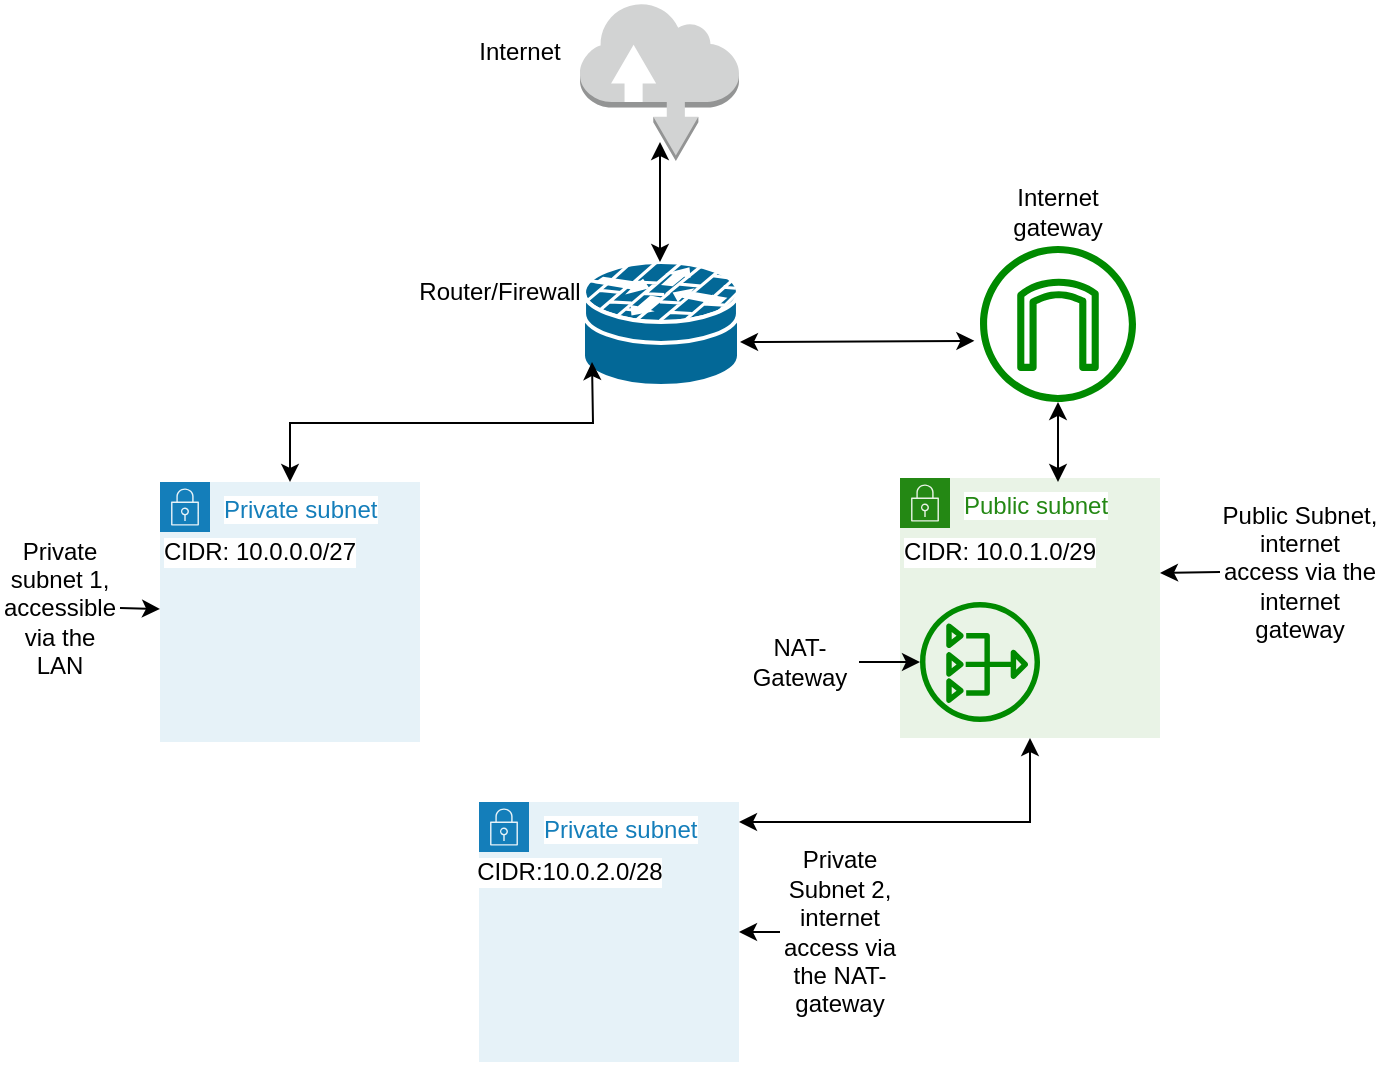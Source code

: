 <mxfile version="15.6.6" type="github" pages="2">
  <diagram id="aAHr1Oo4rQOUyKczvmMj" name="Page-1">
    <mxGraphModel dx="1038" dy="579" grid="1" gridSize="10" guides="1" tooltips="1" connect="1" arrows="1" fold="1" page="1" pageScale="1" pageWidth="850" pageHeight="1100" math="0" shadow="0">
      <root>
        <mxCell id="0" />
        <mxCell id="1" parent="0" />
        <mxCell id="W7g73VPULSKccZMb6CO4-4" value="" style="outlineConnect=0;dashed=0;verticalLabelPosition=bottom;verticalAlign=top;align=center;html=1;shape=mxgraph.aws3.internet;fillColor=#D2D3D3;gradientColor=none;labelBackgroundColor=default;fontColor=default;strokeColor=default;" vertex="1" parent="1">
          <mxGeometry x="400" width="79.5" height="79.5" as="geometry" />
        </mxCell>
        <mxCell id="W7g73VPULSKccZMb6CO4-5" value="" style="shape=mxgraph.cisco.security.router_firewall;html=1;pointerEvents=1;dashed=0;fillColor=#036897;strokeColor=#ffffff;strokeWidth=2;verticalLabelPosition=bottom;verticalAlign=top;align=center;outlineConnect=0;labelBackgroundColor=default;fontColor=default;" vertex="1" parent="1">
          <mxGeometry x="401.5" y="130" width="78" height="62" as="geometry" />
        </mxCell>
        <mxCell id="W7g73VPULSKccZMb6CO4-6" value="" style="endArrow=classic;startArrow=classic;html=1;rounded=0;fontColor=default;strokeColor=default;labelBackgroundColor=default;" edge="1" parent="1">
          <mxGeometry width="50" height="50" relative="1" as="geometry">
            <mxPoint x="440" y="130" as="sourcePoint" />
            <mxPoint x="440" y="70" as="targetPoint" />
          </mxGeometry>
        </mxCell>
        <mxCell id="W7g73VPULSKccZMb6CO4-8" value="Internet" style="text;html=1;strokeColor=none;fillColor=none;align=center;verticalAlign=middle;whiteSpace=wrap;rounded=0;labelBackgroundColor=default;fontColor=default;" vertex="1" parent="1">
          <mxGeometry x="340" y="10" width="60" height="30" as="geometry" />
        </mxCell>
        <mxCell id="XvkeSlHB2nS2I8P_phPO-1" value="Router/Firewall" style="text;html=1;strokeColor=none;fillColor=none;align=center;verticalAlign=middle;whiteSpace=wrap;rounded=0;labelBackgroundColor=default;fontColor=default;" vertex="1" parent="1">
          <mxGeometry x="330" y="130" width="60" height="30" as="geometry" />
        </mxCell>
        <mxCell id="XvkeSlHB2nS2I8P_phPO-2" value="Private subnet" style="points=[[0,0],[0.25,0],[0.5,0],[0.75,0],[1,0],[1,0.25],[1,0.5],[1,0.75],[1,1],[0.75,1],[0.5,1],[0.25,1],[0,1],[0,0.75],[0,0.5],[0,0.25]];outlineConnect=0;gradientColor=none;html=1;whiteSpace=wrap;fontSize=12;fontStyle=0;shape=mxgraph.aws4.group;grIcon=mxgraph.aws4.group_security_group;grStroke=0;strokeColor=#147EBA;fillColor=#E6F2F8;verticalAlign=top;align=left;spacingLeft=30;fontColor=#147EBA;dashed=0;labelBackgroundColor=default;" vertex="1" parent="1">
          <mxGeometry x="190" y="240" width="130" height="130" as="geometry" />
        </mxCell>
        <mxCell id="XvkeSlHB2nS2I8P_phPO-3" value="Private subnet" style="points=[[0,0],[0.25,0],[0.5,0],[0.75,0],[1,0],[1,0.25],[1,0.5],[1,0.75],[1,1],[0.75,1],[0.5,1],[0.25,1],[0,1],[0,0.75],[0,0.5],[0,0.25]];outlineConnect=0;gradientColor=none;html=1;whiteSpace=wrap;fontSize=12;fontStyle=0;shape=mxgraph.aws4.group;grIcon=mxgraph.aws4.group_security_group;grStroke=0;strokeColor=#147EBA;fillColor=#E6F2F8;verticalAlign=top;align=left;spacingLeft=30;fontColor=#147EBA;dashed=0;labelBackgroundColor=default;" vertex="1" parent="1">
          <mxGeometry x="349.5" y="400" width="130" height="130" as="geometry" />
        </mxCell>
        <mxCell id="XvkeSlHB2nS2I8P_phPO-4" value="Public subnet" style="points=[[0,0],[0.25,0],[0.5,0],[0.75,0],[1,0],[1,0.25],[1,0.5],[1,0.75],[1,1],[0.75,1],[0.5,1],[0.25,1],[0,1],[0,0.75],[0,0.5],[0,0.25]];outlineConnect=0;gradientColor=none;html=1;whiteSpace=wrap;fontSize=12;fontStyle=0;shape=mxgraph.aws4.group;grIcon=mxgraph.aws4.group_security_group;grStroke=0;strokeColor=#248814;fillColor=#E9F3E6;verticalAlign=top;align=left;spacingLeft=30;fontColor=#248814;dashed=0;labelBackgroundColor=default;" vertex="1" parent="1">
          <mxGeometry x="560" y="238" width="130" height="130" as="geometry" />
        </mxCell>
        <mxCell id="XvkeSlHB2nS2I8P_phPO-7" value="" style="sketch=0;outlineConnect=0;fillColor=#008a00;strokeColor=#005700;dashed=0;verticalLabelPosition=bottom;verticalAlign=top;align=center;html=1;fontSize=12;fontStyle=0;aspect=fixed;pointerEvents=1;shape=mxgraph.aws4.internet_gateway;labelBackgroundColor=default;fontColor=#ffffff;gradientDirection=radial;" vertex="1" parent="1">
          <mxGeometry x="600" y="122" width="78" height="78" as="geometry" />
        </mxCell>
        <mxCell id="XvkeSlHB2nS2I8P_phPO-11" value="" style="sketch=0;outlineConnect=0;fillColor=#008a00;strokeColor=#005700;dashed=0;verticalLabelPosition=bottom;verticalAlign=top;align=center;html=1;fontSize=12;fontStyle=0;aspect=fixed;pointerEvents=1;shape=mxgraph.aws4.nat_gateway;labelBackgroundColor=default;fontColor=#ffffff;gradientDirection=radial;" vertex="1" parent="1">
          <mxGeometry x="570" y="300" width="60" height="60" as="geometry" />
        </mxCell>
        <mxCell id="XvkeSlHB2nS2I8P_phPO-13" value="" style="endArrow=classic;startArrow=classic;html=1;rounded=0;labelBackgroundColor=default;fontColor=default;strokeColor=default;exitX=0.5;exitY=0;exitDx=0;exitDy=0;edgeStyle=orthogonalEdgeStyle;" edge="1" parent="1" source="XvkeSlHB2nS2I8P_phPO-2">
          <mxGeometry width="50" height="50" relative="1" as="geometry">
            <mxPoint x="176" y="180" as="sourcePoint" />
            <mxPoint x="406" y="180" as="targetPoint" />
          </mxGeometry>
        </mxCell>
        <mxCell id="XvkeSlHB2nS2I8P_phPO-16" value="" style="endArrow=classic;startArrow=classic;html=1;rounded=0;labelBackgroundColor=default;fontColor=default;strokeColor=default;edgeStyle=orthogonalEdgeStyle;exitX=0.5;exitY=1;exitDx=0;exitDy=0;" edge="1" parent="1" source="XvkeSlHB2nS2I8P_phPO-4" target="XvkeSlHB2nS2I8P_phPO-3">
          <mxGeometry width="50" height="50" relative="1" as="geometry">
            <mxPoint x="625" y="390" as="sourcePoint" />
            <mxPoint x="480" y="380" as="targetPoint" />
            <Array as="points">
              <mxPoint x="625" y="410" />
            </Array>
          </mxGeometry>
        </mxCell>
        <mxCell id="XvkeSlHB2nS2I8P_phPO-17" value="" style="endArrow=classic;startArrow=classic;html=1;rounded=0;labelBackgroundColor=default;fontColor=default;strokeColor=default;entryX=-0.036;entryY=0.608;entryDx=0;entryDy=0;entryPerimeter=0;" edge="1" parent="1" target="XvkeSlHB2nS2I8P_phPO-7">
          <mxGeometry width="50" height="50" relative="1" as="geometry">
            <mxPoint x="480" y="170" as="sourcePoint" />
            <mxPoint x="580" y="170" as="targetPoint" />
          </mxGeometry>
        </mxCell>
        <mxCell id="XvkeSlHB2nS2I8P_phPO-18" value="" style="endArrow=classic;startArrow=classic;html=1;rounded=0;labelBackgroundColor=default;fontColor=default;strokeColor=default;" edge="1" parent="1" target="XvkeSlHB2nS2I8P_phPO-7">
          <mxGeometry width="50" height="50" relative="1" as="geometry">
            <mxPoint x="639" y="240" as="sourcePoint" />
            <mxPoint x="639" y="210" as="targetPoint" />
          </mxGeometry>
        </mxCell>
        <mxCell id="XvkeSlHB2nS2I8P_phPO-23" style="edgeStyle=none;rounded=0;orthogonalLoop=1;jettySize=auto;html=1;exitX=0.5;exitY=0;exitDx=0;exitDy=0;labelBackgroundColor=default;fontColor=default;strokeColor=default;" edge="1" parent="1" source="XvkeSlHB2nS2I8P_phPO-22">
          <mxGeometry relative="1" as="geometry">
            <mxPoint x="140" y="300" as="targetPoint" />
          </mxGeometry>
        </mxCell>
        <mxCell id="XvkeSlHB2nS2I8P_phPO-25" style="edgeStyle=none;rounded=0;orthogonalLoop=1;jettySize=auto;html=1;exitX=1;exitY=0.5;exitDx=0;exitDy=0;labelBackgroundColor=default;fontColor=default;strokeColor=default;" edge="1" parent="1" source="XvkeSlHB2nS2I8P_phPO-22" target="XvkeSlHB2nS2I8P_phPO-2">
          <mxGeometry relative="1" as="geometry" />
        </mxCell>
        <mxCell id="XvkeSlHB2nS2I8P_phPO-22" value="Private subnet 1, accessible via the LAN" style="text;html=1;strokeColor=none;fillColor=none;align=center;verticalAlign=middle;whiteSpace=wrap;rounded=0;labelBackgroundColor=default;fontColor=default;" vertex="1" parent="1">
          <mxGeometry x="110" y="288" width="60" height="30" as="geometry" />
        </mxCell>
        <mxCell id="XvkeSlHB2nS2I8P_phPO-31" style="edgeStyle=none;rounded=0;orthogonalLoop=1;jettySize=auto;html=1;exitX=0;exitY=0.5;exitDx=0;exitDy=0;entryX=1;entryY=0.365;entryDx=0;entryDy=0;entryPerimeter=0;labelBackgroundColor=default;fontColor=default;strokeColor=default;" edge="1" parent="1" source="XvkeSlHB2nS2I8P_phPO-26" target="XvkeSlHB2nS2I8P_phPO-4">
          <mxGeometry relative="1" as="geometry" />
        </mxCell>
        <mxCell id="XvkeSlHB2nS2I8P_phPO-26" value="Public Subnet, internet access via the internet gateway" style="text;html=1;strokeColor=none;fillColor=none;align=center;verticalAlign=middle;whiteSpace=wrap;rounded=0;labelBackgroundColor=default;fontColor=default;" vertex="1" parent="1">
          <mxGeometry x="720" y="270" width="80" height="30" as="geometry" />
        </mxCell>
        <mxCell id="XvkeSlHB2nS2I8P_phPO-30" value="Internet gateway" style="text;html=1;strokeColor=none;fillColor=none;align=center;verticalAlign=middle;whiteSpace=wrap;rounded=0;labelBackgroundColor=default;fontColor=default;" vertex="1" parent="1">
          <mxGeometry x="609" y="90" width="60" height="30" as="geometry" />
        </mxCell>
        <mxCell id="XvkeSlHB2nS2I8P_phPO-37" style="edgeStyle=none;rounded=0;orthogonalLoop=1;jettySize=auto;html=1;exitX=1;exitY=0.5;exitDx=0;exitDy=0;labelBackgroundColor=default;fontColor=default;strokeColor=default;" edge="1" parent="1" source="XvkeSlHB2nS2I8P_phPO-33" target="XvkeSlHB2nS2I8P_phPO-11">
          <mxGeometry relative="1" as="geometry" />
        </mxCell>
        <mxCell id="XvkeSlHB2nS2I8P_phPO-33" value="NAT-Gateway" style="text;html=1;strokeColor=none;fillColor=none;align=center;verticalAlign=middle;whiteSpace=wrap;rounded=0;labelBackgroundColor=default;fontColor=default;" vertex="1" parent="1">
          <mxGeometry x="479.5" y="315" width="60" height="30" as="geometry" />
        </mxCell>
        <mxCell id="XvkeSlHB2nS2I8P_phPO-36" style="edgeStyle=none;rounded=0;orthogonalLoop=1;jettySize=auto;html=1;exitX=0;exitY=0.5;exitDx=0;exitDy=0;entryX=1;entryY=0.5;entryDx=0;entryDy=0;labelBackgroundColor=default;fontColor=default;strokeColor=default;" edge="1" parent="1" source="XvkeSlHB2nS2I8P_phPO-34" target="XvkeSlHB2nS2I8P_phPO-3">
          <mxGeometry relative="1" as="geometry" />
        </mxCell>
        <mxCell id="XvkeSlHB2nS2I8P_phPO-34" value="Private Subnet 2, internet access via the NAT-gateway" style="text;html=1;strokeColor=none;fillColor=none;align=center;verticalAlign=middle;whiteSpace=wrap;rounded=0;labelBackgroundColor=default;fontColor=default;" vertex="1" parent="1">
          <mxGeometry x="500" y="450" width="60" height="30" as="geometry" />
        </mxCell>
        <mxCell id="XvkeSlHB2nS2I8P_phPO-35" style="edgeStyle=none;rounded=0;orthogonalLoop=1;jettySize=auto;html=1;exitX=0.5;exitY=0;exitDx=0;exitDy=0;labelBackgroundColor=default;fontColor=default;strokeColor=default;" edge="1" parent="1" source="XvkeSlHB2nS2I8P_phPO-34" target="XvkeSlHB2nS2I8P_phPO-34">
          <mxGeometry relative="1" as="geometry" />
        </mxCell>
        <mxCell id="XvkeSlHB2nS2I8P_phPO-38" value="CIDR: 10.0.0.0/27" style="text;html=1;strokeColor=none;fillColor=none;align=center;verticalAlign=middle;whiteSpace=wrap;rounded=0;labelBackgroundColor=default;fontColor=default;" vertex="1" parent="1">
          <mxGeometry x="190" y="260" width="100" height="30" as="geometry" />
        </mxCell>
        <mxCell id="XvkeSlHB2nS2I8P_phPO-39" value="CIDR:10.0.2.0/28" style="text;html=1;strokeColor=none;fillColor=none;align=center;verticalAlign=middle;whiteSpace=wrap;rounded=0;labelBackgroundColor=default;fontColor=default;" vertex="1" parent="1">
          <mxGeometry x="365" y="420" width="60" height="30" as="geometry" />
        </mxCell>
        <mxCell id="XvkeSlHB2nS2I8P_phPO-40" value="CIDR: 10.0.1.0/29" style="text;html=1;strokeColor=none;fillColor=none;align=center;verticalAlign=middle;whiteSpace=wrap;rounded=0;labelBackgroundColor=default;fontColor=default;" vertex="1" parent="1">
          <mxGeometry x="560" y="260" width="100" height="30" as="geometry" />
        </mxCell>
      </root>
    </mxGraphModel>
  </diagram>
  <diagram id="SRrma8L7KzV8kxtef4hG" name="Page-2">
    <mxGraphModel dx="1038" dy="579" grid="1" gridSize="10" guides="1" tooltips="1" connect="1" arrows="1" fold="1" page="1" pageScale="1" pageWidth="850" pageHeight="1100" math="0" shadow="0">
      <root>
        <mxCell id="zIfVGx4-L7aqTwEyp_5--0" />
        <mxCell id="zIfVGx4-L7aqTwEyp_5--1" parent="zIfVGx4-L7aqTwEyp_5--0" />
      </root>
    </mxGraphModel>
  </diagram>
</mxfile>
